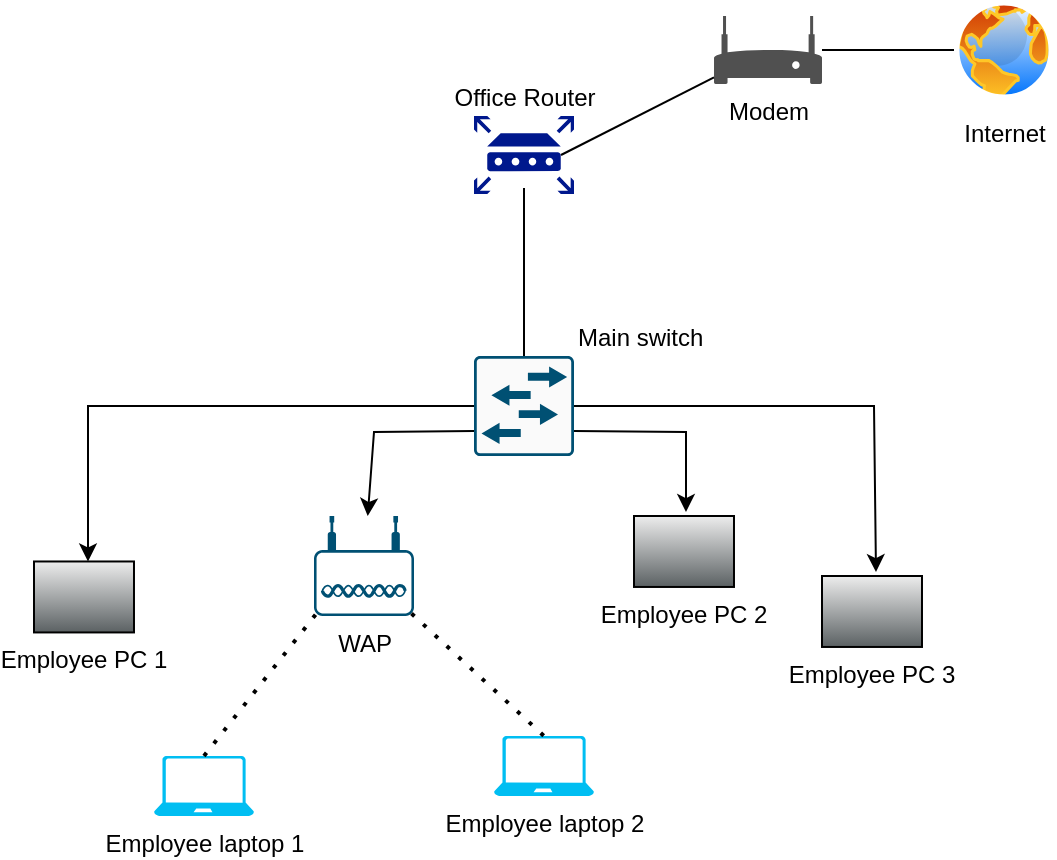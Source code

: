 <mxfile version="28.0.3">
  <diagram name="Page-1" id="3LA1MJAMfuL72ainnDFL">
    <mxGraphModel dx="819" dy="560" grid="1" gridSize="10" guides="1" tooltips="1" connect="1" arrows="1" fold="1" page="1" pageScale="1" pageWidth="850" pageHeight="1100" math="0" shadow="0">
      <root>
        <mxCell id="0" />
        <mxCell id="1" parent="0" />
        <mxCell id="eyWNPrublUyDDldCrIvy-1" value="Office Router" style="sketch=0;aspect=fixed;pointerEvents=1;shadow=0;dashed=0;html=1;strokeColor=none;labelPosition=center;verticalLabelPosition=top;verticalAlign=bottom;align=center;fillColor=#00188D;shape=mxgraph.mscae.enterprise.router" vertex="1" parent="1">
          <mxGeometry x="320" y="120" width="50" height="39" as="geometry" />
        </mxCell>
        <mxCell id="eyWNPrublUyDDldCrIvy-2" value="Main switch" style="sketch=0;points=[[0.015,0.015,0],[0.985,0.015,0],[0.985,0.985,0],[0.015,0.985,0],[0.25,0,0],[0.5,0,0],[0.75,0,0],[1,0.25,0],[1,0.5,0],[1,0.75,0],[0.75,1,0],[0.5,1,0],[0.25,1,0],[0,0.75,0],[0,0.5,0],[0,0.25,0]];verticalLabelPosition=top;html=1;verticalAlign=bottom;aspect=fixed;align=left;pointerEvents=1;shape=mxgraph.cisco19.rect;prIcon=l2_switch;fillColor=#FAFAFA;strokeColor=#005073;labelPosition=right;" vertex="1" parent="1">
          <mxGeometry x="320" y="240" width="50" height="50" as="geometry" />
        </mxCell>
        <mxCell id="eyWNPrublUyDDldCrIvy-3" value="" style="endArrow=none;html=1;rounded=0;exitX=0.5;exitY=0;exitDx=0;exitDy=0;exitPerimeter=0;entryX=0.5;entryY=0.923;entryDx=0;entryDy=0;entryPerimeter=0;" edge="1" parent="1" source="eyWNPrublUyDDldCrIvy-2" target="eyWNPrublUyDDldCrIvy-1">
          <mxGeometry width="50" height="50" relative="1" as="geometry">
            <mxPoint x="400" y="320" as="sourcePoint" />
            <mxPoint x="450" y="270" as="targetPoint" />
          </mxGeometry>
        </mxCell>
        <mxCell id="eyWNPrublUyDDldCrIvy-5" value="Employee PC 2" style="shape=mxgraph.networks2.icon;aspect=fixed;fillColor=#EDEDED;strokeColor=#000000;gradientColor=#5B6163;network2IconShadow=1;network2bgFillColor=none;network2Icon=mxgraph.networks2.pc;network2IconYOffset=-0.059;network2IconW=1.0;network2IconH=0.71;labelPosition=center;verticalLabelPosition=bottom;align=center;verticalAlign=top;" vertex="1" parent="1">
          <mxGeometry x="400" y="320" width="49.995" height="35.48" as="geometry" />
        </mxCell>
        <mxCell id="eyWNPrublUyDDldCrIvy-7" value="" style="endArrow=classic;html=1;rounded=0;exitX=1;exitY=0.5;exitDx=0;exitDy=0;exitPerimeter=0;entryX=0.54;entryY=-0.056;entryDx=0;entryDy=0;entryPerimeter=0;" edge="1" parent="1" source="eyWNPrublUyDDldCrIvy-2" target="eyWNPrublUyDDldCrIvy-17">
          <mxGeometry width="50" height="50" relative="1" as="geometry">
            <mxPoint x="400" y="320" as="sourcePoint" />
            <mxPoint x="508" y="333.74" as="targetPoint" />
            <Array as="points">
              <mxPoint x="520" y="265" />
            </Array>
          </mxGeometry>
        </mxCell>
        <mxCell id="eyWNPrublUyDDldCrIvy-8" value="" style="endArrow=classic;html=1;rounded=0;exitX=0;exitY=0.5;exitDx=0;exitDy=0;exitPerimeter=0;entryX=0.54;entryY=0;entryDx=0;entryDy=0;entryPerimeter=0;" edge="1" parent="1" source="eyWNPrublUyDDldCrIvy-2" target="eyWNPrublUyDDldCrIvy-19">
          <mxGeometry width="50" height="50" relative="1" as="geometry">
            <mxPoint x="400" y="380" as="sourcePoint" />
            <mxPoint x="195" y="344.48" as="targetPoint" />
            <Array as="points">
              <mxPoint x="127" y="265" />
            </Array>
          </mxGeometry>
        </mxCell>
        <mxCell id="eyWNPrublUyDDldCrIvy-9" value="" style="endArrow=classic;html=1;rounded=0;entryX=0.52;entryY=-0.056;entryDx=0;entryDy=0;entryPerimeter=0;exitX=1;exitY=0.75;exitDx=0;exitDy=0;exitPerimeter=0;" edge="1" parent="1" source="eyWNPrublUyDDldCrIvy-2" target="eyWNPrublUyDDldCrIvy-5">
          <mxGeometry width="50" height="50" relative="1" as="geometry">
            <mxPoint x="345" y="290" as="sourcePoint" />
            <mxPoint x="450" y="270" as="targetPoint" />
            <Array as="points">
              <mxPoint x="426" y="278" />
            </Array>
          </mxGeometry>
        </mxCell>
        <mxCell id="eyWNPrublUyDDldCrIvy-10" value="Modem" style="sketch=0;pointerEvents=1;shadow=0;dashed=0;html=1;strokeColor=none;fillColor=#505050;labelPosition=center;verticalLabelPosition=bottom;verticalAlign=top;outlineConnect=0;align=center;shape=mxgraph.office.devices.modem;" vertex="1" parent="1">
          <mxGeometry x="440" y="70" width="54" height="34" as="geometry" />
        </mxCell>
        <mxCell id="eyWNPrublUyDDldCrIvy-11" value="" style="endArrow=none;html=1;rounded=0;exitX=0.87;exitY=0.5;exitDx=0;exitDy=0;exitPerimeter=0;" edge="1" parent="1" source="eyWNPrublUyDDldCrIvy-1" target="eyWNPrublUyDDldCrIvy-10">
          <mxGeometry width="50" height="50" relative="1" as="geometry">
            <mxPoint x="400" y="230" as="sourcePoint" />
            <mxPoint x="450" y="180" as="targetPoint" />
          </mxGeometry>
        </mxCell>
        <mxCell id="eyWNPrublUyDDldCrIvy-15" value="Internet" style="image;aspect=fixed;perimeter=ellipsePerimeter;html=1;align=center;shadow=0;dashed=0;spacingTop=3;image=img/lib/active_directory/internet_globe.svg;" vertex="1" parent="1">
          <mxGeometry x="560" y="62" width="50" height="50" as="geometry" />
        </mxCell>
        <mxCell id="eyWNPrublUyDDldCrIvy-16" value="" style="endArrow=none;html=1;rounded=0;" edge="1" parent="1" source="eyWNPrublUyDDldCrIvy-10" target="eyWNPrublUyDDldCrIvy-15">
          <mxGeometry width="50" height="50" relative="1" as="geometry">
            <mxPoint x="400" y="230" as="sourcePoint" />
            <mxPoint x="450" y="180" as="targetPoint" />
          </mxGeometry>
        </mxCell>
        <mxCell id="eyWNPrublUyDDldCrIvy-17" value="Employee PC 3" style="shape=mxgraph.networks2.icon;aspect=fixed;fillColor=#EDEDED;strokeColor=#000000;gradientColor=#5B6163;network2IconShadow=1;network2bgFillColor=none;network2Icon=mxgraph.networks2.pc;network2IconYOffset=-0.059;network2IconW=1.0;network2IconH=0.71;labelPosition=center;verticalLabelPosition=bottom;align=center;verticalAlign=top;" vertex="1" parent="1">
          <mxGeometry x="494" y="350" width="49.995" height="35.48" as="geometry" />
        </mxCell>
        <mxCell id="eyWNPrublUyDDldCrIvy-19" value="Employee PC 1" style="shape=mxgraph.networks2.icon;aspect=fixed;fillColor=#EDEDED;strokeColor=#000000;gradientColor=#5B6163;network2IconShadow=1;network2bgFillColor=none;network2Icon=mxgraph.networks2.pc;network2IconYOffset=-0.059;network2IconW=1.0;network2IconH=0.71;labelPosition=center;verticalLabelPosition=bottom;align=center;verticalAlign=top;" vertex="1" parent="1">
          <mxGeometry x="100" y="342.74" width="49.995" height="35.48" as="geometry" />
        </mxCell>
        <mxCell id="eyWNPrublUyDDldCrIvy-20" value="WAP" style="points=[[0.03,0.36,0],[0.18,0,0],[0.5,0.34,0],[0.82,0,0],[0.97,0.36,0],[1,0.67,0],[0.975,0.975,0],[0.5,1,0],[0.025,0.975,0],[0,0.67,0]];verticalLabelPosition=bottom;sketch=0;html=1;verticalAlign=top;aspect=fixed;align=center;pointerEvents=1;shape=mxgraph.cisco19.wireless_access_point;fillColor=#005073;strokeColor=none;" vertex="1" parent="1">
          <mxGeometry x="240" y="320.0" width="50" height="50" as="geometry" />
        </mxCell>
        <mxCell id="eyWNPrublUyDDldCrIvy-22" value="Employee laptop 2" style="verticalLabelPosition=bottom;html=1;verticalAlign=top;align=center;strokeColor=none;fillColor=#00BEF2;shape=mxgraph.azure.laptop;pointerEvents=1;" vertex="1" parent="1">
          <mxGeometry x="330" y="430" width="50" height="30" as="geometry" />
        </mxCell>
        <mxCell id="eyWNPrublUyDDldCrIvy-23" value="Employee laptop 1" style="verticalLabelPosition=bottom;html=1;verticalAlign=top;align=center;strokeColor=none;fillColor=#00BEF2;shape=mxgraph.azure.laptop;pointerEvents=1;" vertex="1" parent="1">
          <mxGeometry x="160" y="440" width="50" height="30" as="geometry" />
        </mxCell>
        <mxCell id="eyWNPrublUyDDldCrIvy-26" value="" style="endArrow=none;dashed=1;html=1;dashPattern=1 3;strokeWidth=2;rounded=0;exitX=0.975;exitY=0.975;exitDx=0;exitDy=0;exitPerimeter=0;entryX=0.5;entryY=0;entryDx=0;entryDy=0;entryPerimeter=0;" edge="1" parent="1" source="eyWNPrublUyDDldCrIvy-20" target="eyWNPrublUyDDldCrIvy-22">
          <mxGeometry width="50" height="50" relative="1" as="geometry">
            <mxPoint x="400" y="470" as="sourcePoint" />
            <mxPoint x="450" y="420" as="targetPoint" />
          </mxGeometry>
        </mxCell>
        <mxCell id="eyWNPrublUyDDldCrIvy-27" value="" style="endArrow=none;dashed=1;html=1;dashPattern=1 3;strokeWidth=2;rounded=0;exitX=0.5;exitY=0;exitDx=0;exitDy=0;exitPerimeter=0;entryX=0.025;entryY=0.975;entryDx=0;entryDy=0;entryPerimeter=0;" edge="1" parent="1" source="eyWNPrublUyDDldCrIvy-23" target="eyWNPrublUyDDldCrIvy-20">
          <mxGeometry width="50" height="50" relative="1" as="geometry">
            <mxPoint x="400" y="470" as="sourcePoint" />
            <mxPoint x="450" y="420" as="targetPoint" />
          </mxGeometry>
        </mxCell>
        <mxCell id="eyWNPrublUyDDldCrIvy-28" value="" style="endArrow=classic;html=1;rounded=0;exitX=0;exitY=0.75;exitDx=0;exitDy=0;exitPerimeter=0;" edge="1" parent="1" source="eyWNPrublUyDDldCrIvy-2" target="eyWNPrublUyDDldCrIvy-20">
          <mxGeometry width="50" height="50" relative="1" as="geometry">
            <mxPoint x="400" y="320" as="sourcePoint" />
            <mxPoint x="240" y="278" as="targetPoint" />
            <Array as="points">
              <mxPoint x="270" y="278" />
            </Array>
          </mxGeometry>
        </mxCell>
      </root>
    </mxGraphModel>
  </diagram>
</mxfile>

